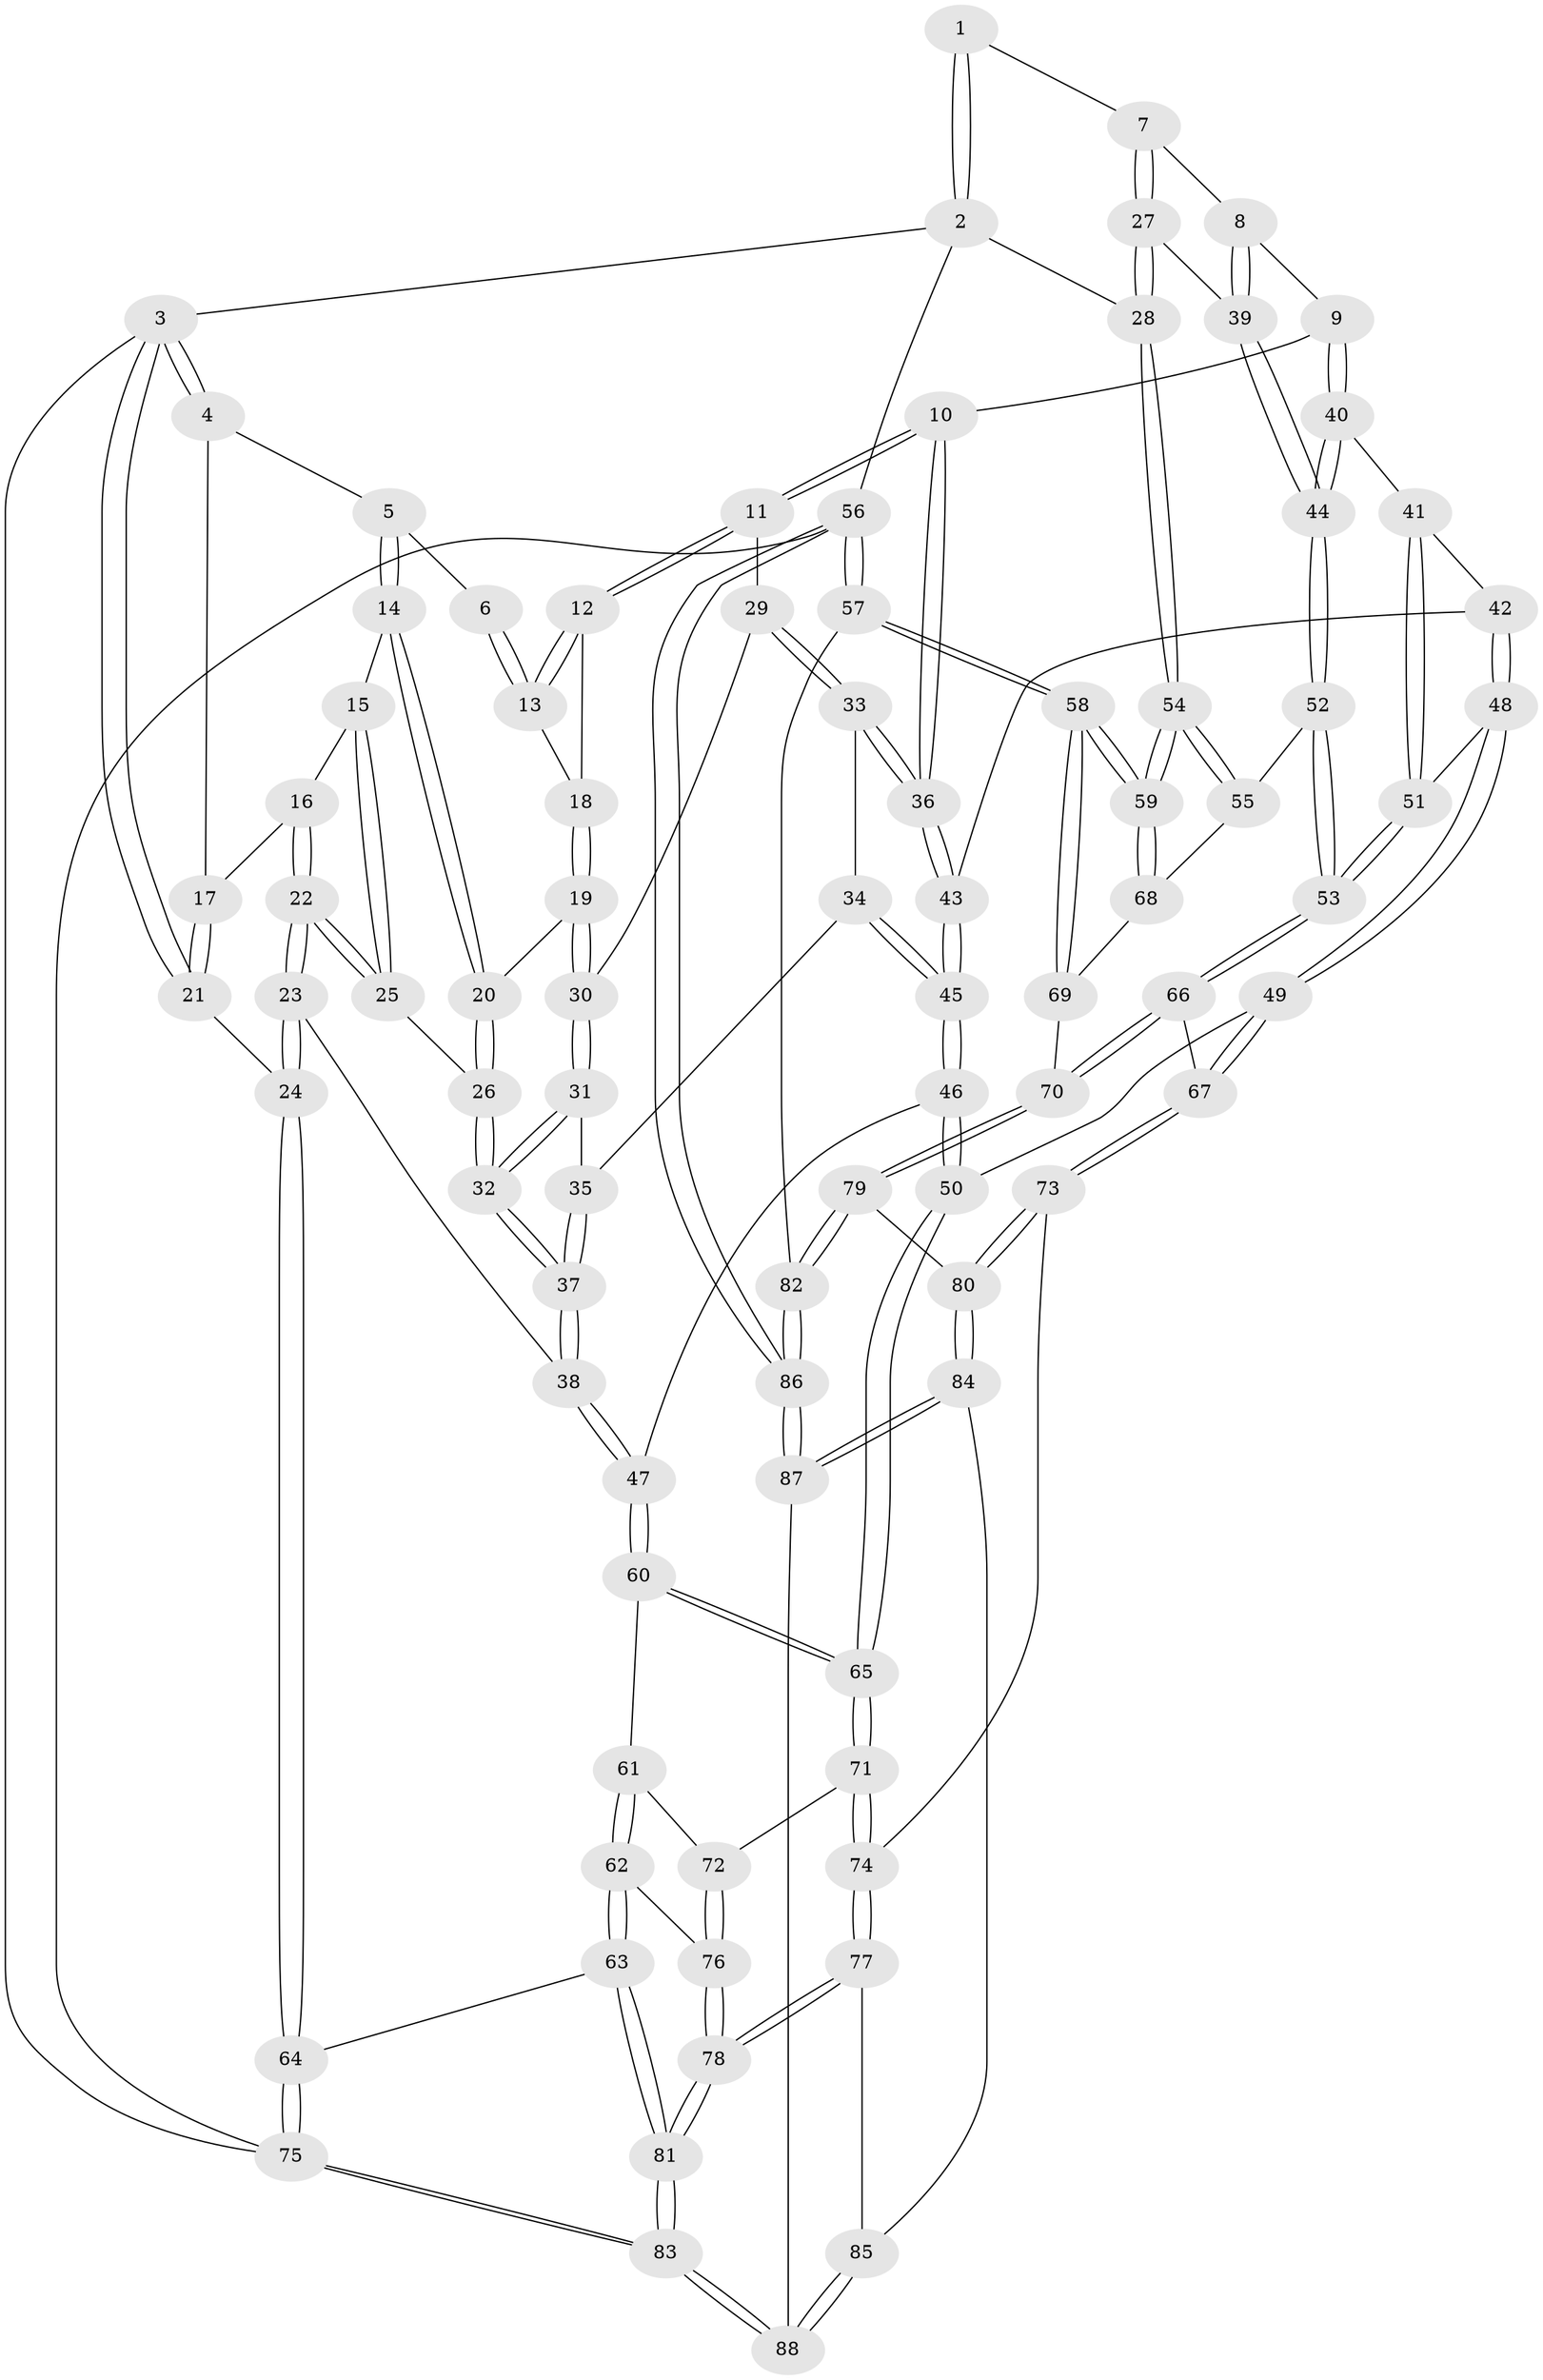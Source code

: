 // coarse degree distribution, {4: 0.5102040816326531, 5: 0.2653061224489796, 6: 0.04081632653061224, 3: 0.1836734693877551}
// Generated by graph-tools (version 1.1) at 2025/42/03/06/25 10:42:29]
// undirected, 88 vertices, 217 edges
graph export_dot {
graph [start="1"]
  node [color=gray90,style=filled];
  1 [pos="+0.7568075787575881+0"];
  2 [pos="+1+0"];
  3 [pos="+0+0"];
  4 [pos="+0.16117576825510257+0"];
  5 [pos="+0.21988063334679397+0"];
  6 [pos="+0.6844334335316686+0"];
  7 [pos="+0.7706326945972196+0.09484961285529012"];
  8 [pos="+0.7059961551390577+0.17967130126142283"];
  9 [pos="+0.6763551160654652+0.18554508111388518"];
  10 [pos="+0.5866935178950752+0.14462755690246015"];
  11 [pos="+0.5778282652659964+0.1182991374089153"];
  12 [pos="+0.5743208487817462+0.09800390021863853"];
  13 [pos="+0.601642927984602+0"];
  14 [pos="+0.2488639230760883+0"];
  15 [pos="+0.09608162052464546+0.11475265665607655"];
  16 [pos="+0.06506529054444463+0.07861038700483741"];
  17 [pos="+0.05478517042689329+0.05945499184881495"];
  18 [pos="+0.40183180231319354+0.07729229304902914"];
  19 [pos="+0.36326842946139365+0.08290257352199844"];
  20 [pos="+0.27316055591324734+0"];
  21 [pos="+0+0.27359763941338805"];
  22 [pos="+0+0.298410387990811"];
  23 [pos="+0+0.3132899309643817"];
  24 [pos="+0+0.3561326906635352"];
  25 [pos="+0.1071308730629725+0.17842901234619007"];
  26 [pos="+0.1960388432922319+0.13947983959090238"];
  27 [pos="+0.9442330736334236+0.2016697549756218"];
  28 [pos="+1+0.07838712296514094"];
  29 [pos="+0.4098757776107635+0.14992693798028925"];
  30 [pos="+0.36896579045365874+0.109875352869762"];
  31 [pos="+0.332350887361711+0.1832766393316704"];
  32 [pos="+0.2728727273497434+0.27708262459107397"];
  33 [pos="+0.4617575351921194+0.22618282315839125"];
  34 [pos="+0.42447079696963086+0.2551467322654158"];
  35 [pos="+0.4141795873255321+0.2580997159311842"];
  36 [pos="+0.5093807413740492+0.23807493069908592"];
  37 [pos="+0.2700533724879086+0.32108848004102225"];
  38 [pos="+0.2605116123470881+0.34577541859779"];
  39 [pos="+0.8375787392927103+0.3215448895897318"];
  40 [pos="+0.6370485451299265+0.31791478596327666"];
  41 [pos="+0.6324586027741236+0.32039941846717324"];
  42 [pos="+0.5940035123953915+0.32085443335714736"];
  43 [pos="+0.524739185970063+0.277713160819264"];
  44 [pos="+0.826071853458185+0.36988897980489766"];
  45 [pos="+0.433794200904351+0.41068994314156887"];
  46 [pos="+0.43025680035141506+0.4187726205637894"];
  47 [pos="+0.28627698974368854+0.3913553366915523"];
  48 [pos="+0.5234833038667651+0.45860689462970544"];
  49 [pos="+0.5004441590830734+0.4826373105282559"];
  50 [pos="+0.48573895735628886+0.47598515658331714"];
  51 [pos="+0.6411760598198974+0.41129801754236"];
  52 [pos="+0.8328826995295363+0.4110030522872584"];
  53 [pos="+0.7643602729512108+0.523529553080122"];
  54 [pos="+1+0.47695050049941445"];
  55 [pos="+0.9638261526241825+0.4435409653316533"];
  56 [pos="+1+1"];
  57 [pos="+1+0.8469788483415215"];
  58 [pos="+1+0.7320304161991535"];
  59 [pos="+1+0.5002904476186761"];
  60 [pos="+0.26564545372797915+0.4616061167669152"];
  61 [pos="+0.23232144666785245+0.49727065242608237"];
  62 [pos="+0.09372524308399977+0.5792707815906213"];
  63 [pos="+0+0.5332478680196744"];
  64 [pos="+0+0.5117149201305288"];
  65 [pos="+0.3545776937868054+0.5853667491303176"];
  66 [pos="+0.7485795597794214+0.5766193475060882"];
  67 [pos="+0.5518732352712669+0.5571737402197978"];
  68 [pos="+0.9207970415788309+0.5828749052256211"];
  69 [pos="+0.84023776834445+0.6294304407110837"];
  70 [pos="+0.7733065766274158+0.6347599841549216"];
  71 [pos="+0.3526376449524011+0.6138276067868874"];
  72 [pos="+0.27256697780150874+0.6289190589990838"];
  73 [pos="+0.46159888253933173+0.728885950281292"];
  74 [pos="+0.44273047154846756+0.738178949666981"];
  75 [pos="+0+1"];
  76 [pos="+0.1951591046763982+0.6925061345540758"];
  77 [pos="+0.4150203062499262+0.7792163829222916"];
  78 [pos="+0.22880151437389198+0.8527894758378161"];
  79 [pos="+0.7612175227064254+0.7751887775499519"];
  80 [pos="+0.7043149229466612+0.7955189205705218"];
  81 [pos="+0.202404406309403+0.8917416310888862"];
  82 [pos="+0.7948886830209332+0.8074511970905894"];
  83 [pos="+0.03648717050799375+1"];
  84 [pos="+0.5870072104475577+0.951783575386606"];
  85 [pos="+0.48331807603674265+0.8957046629109807"];
  86 [pos="+0.851253254539539+1"];
  87 [pos="+0.6174689222115611+1"];
  88 [pos="+0.29075946166743877+1"];
  1 -- 2;
  1 -- 2;
  1 -- 7;
  2 -- 3;
  2 -- 28;
  2 -- 56;
  3 -- 4;
  3 -- 4;
  3 -- 21;
  3 -- 21;
  3 -- 75;
  4 -- 5;
  4 -- 17;
  5 -- 6;
  5 -- 14;
  5 -- 14;
  6 -- 13;
  6 -- 13;
  7 -- 8;
  7 -- 27;
  7 -- 27;
  8 -- 9;
  8 -- 39;
  8 -- 39;
  9 -- 10;
  9 -- 40;
  9 -- 40;
  10 -- 11;
  10 -- 11;
  10 -- 36;
  10 -- 36;
  11 -- 12;
  11 -- 12;
  11 -- 29;
  12 -- 13;
  12 -- 13;
  12 -- 18;
  13 -- 18;
  14 -- 15;
  14 -- 20;
  14 -- 20;
  15 -- 16;
  15 -- 25;
  15 -- 25;
  16 -- 17;
  16 -- 22;
  16 -- 22;
  17 -- 21;
  17 -- 21;
  18 -- 19;
  18 -- 19;
  19 -- 20;
  19 -- 30;
  19 -- 30;
  20 -- 26;
  20 -- 26;
  21 -- 24;
  22 -- 23;
  22 -- 23;
  22 -- 25;
  22 -- 25;
  23 -- 24;
  23 -- 24;
  23 -- 38;
  24 -- 64;
  24 -- 64;
  25 -- 26;
  26 -- 32;
  26 -- 32;
  27 -- 28;
  27 -- 28;
  27 -- 39;
  28 -- 54;
  28 -- 54;
  29 -- 30;
  29 -- 33;
  29 -- 33;
  30 -- 31;
  30 -- 31;
  31 -- 32;
  31 -- 32;
  31 -- 35;
  32 -- 37;
  32 -- 37;
  33 -- 34;
  33 -- 36;
  33 -- 36;
  34 -- 35;
  34 -- 45;
  34 -- 45;
  35 -- 37;
  35 -- 37;
  36 -- 43;
  36 -- 43;
  37 -- 38;
  37 -- 38;
  38 -- 47;
  38 -- 47;
  39 -- 44;
  39 -- 44;
  40 -- 41;
  40 -- 44;
  40 -- 44;
  41 -- 42;
  41 -- 51;
  41 -- 51;
  42 -- 43;
  42 -- 48;
  42 -- 48;
  43 -- 45;
  43 -- 45;
  44 -- 52;
  44 -- 52;
  45 -- 46;
  45 -- 46;
  46 -- 47;
  46 -- 50;
  46 -- 50;
  47 -- 60;
  47 -- 60;
  48 -- 49;
  48 -- 49;
  48 -- 51;
  49 -- 50;
  49 -- 67;
  49 -- 67;
  50 -- 65;
  50 -- 65;
  51 -- 53;
  51 -- 53;
  52 -- 53;
  52 -- 53;
  52 -- 55;
  53 -- 66;
  53 -- 66;
  54 -- 55;
  54 -- 55;
  54 -- 59;
  54 -- 59;
  55 -- 68;
  56 -- 57;
  56 -- 57;
  56 -- 86;
  56 -- 86;
  56 -- 75;
  57 -- 58;
  57 -- 58;
  57 -- 82;
  58 -- 59;
  58 -- 59;
  58 -- 69;
  58 -- 69;
  59 -- 68;
  59 -- 68;
  60 -- 61;
  60 -- 65;
  60 -- 65;
  61 -- 62;
  61 -- 62;
  61 -- 72;
  62 -- 63;
  62 -- 63;
  62 -- 76;
  63 -- 64;
  63 -- 81;
  63 -- 81;
  64 -- 75;
  64 -- 75;
  65 -- 71;
  65 -- 71;
  66 -- 67;
  66 -- 70;
  66 -- 70;
  67 -- 73;
  67 -- 73;
  68 -- 69;
  69 -- 70;
  70 -- 79;
  70 -- 79;
  71 -- 72;
  71 -- 74;
  71 -- 74;
  72 -- 76;
  72 -- 76;
  73 -- 74;
  73 -- 80;
  73 -- 80;
  74 -- 77;
  74 -- 77;
  75 -- 83;
  75 -- 83;
  76 -- 78;
  76 -- 78;
  77 -- 78;
  77 -- 78;
  77 -- 85;
  78 -- 81;
  78 -- 81;
  79 -- 80;
  79 -- 82;
  79 -- 82;
  80 -- 84;
  80 -- 84;
  81 -- 83;
  81 -- 83;
  82 -- 86;
  82 -- 86;
  83 -- 88;
  83 -- 88;
  84 -- 85;
  84 -- 87;
  84 -- 87;
  85 -- 88;
  85 -- 88;
  86 -- 87;
  86 -- 87;
  87 -- 88;
}

